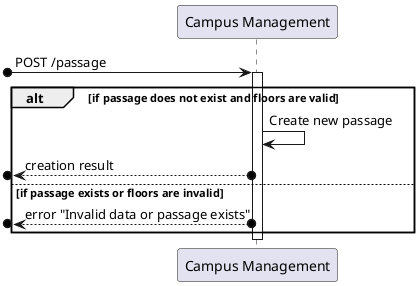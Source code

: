 @startuml SD Lv1

participant "Campus Management" as system

[o-> system : POST /passage
activate system

alt if passage does not exist and floors are valid

    system -> system : Create new passage

    [o<--o system : creation result

else if passage exists or floors are invalid

    [o<--o system : error "Invalid data or passage exists"

end
deactivate system

@enduml
